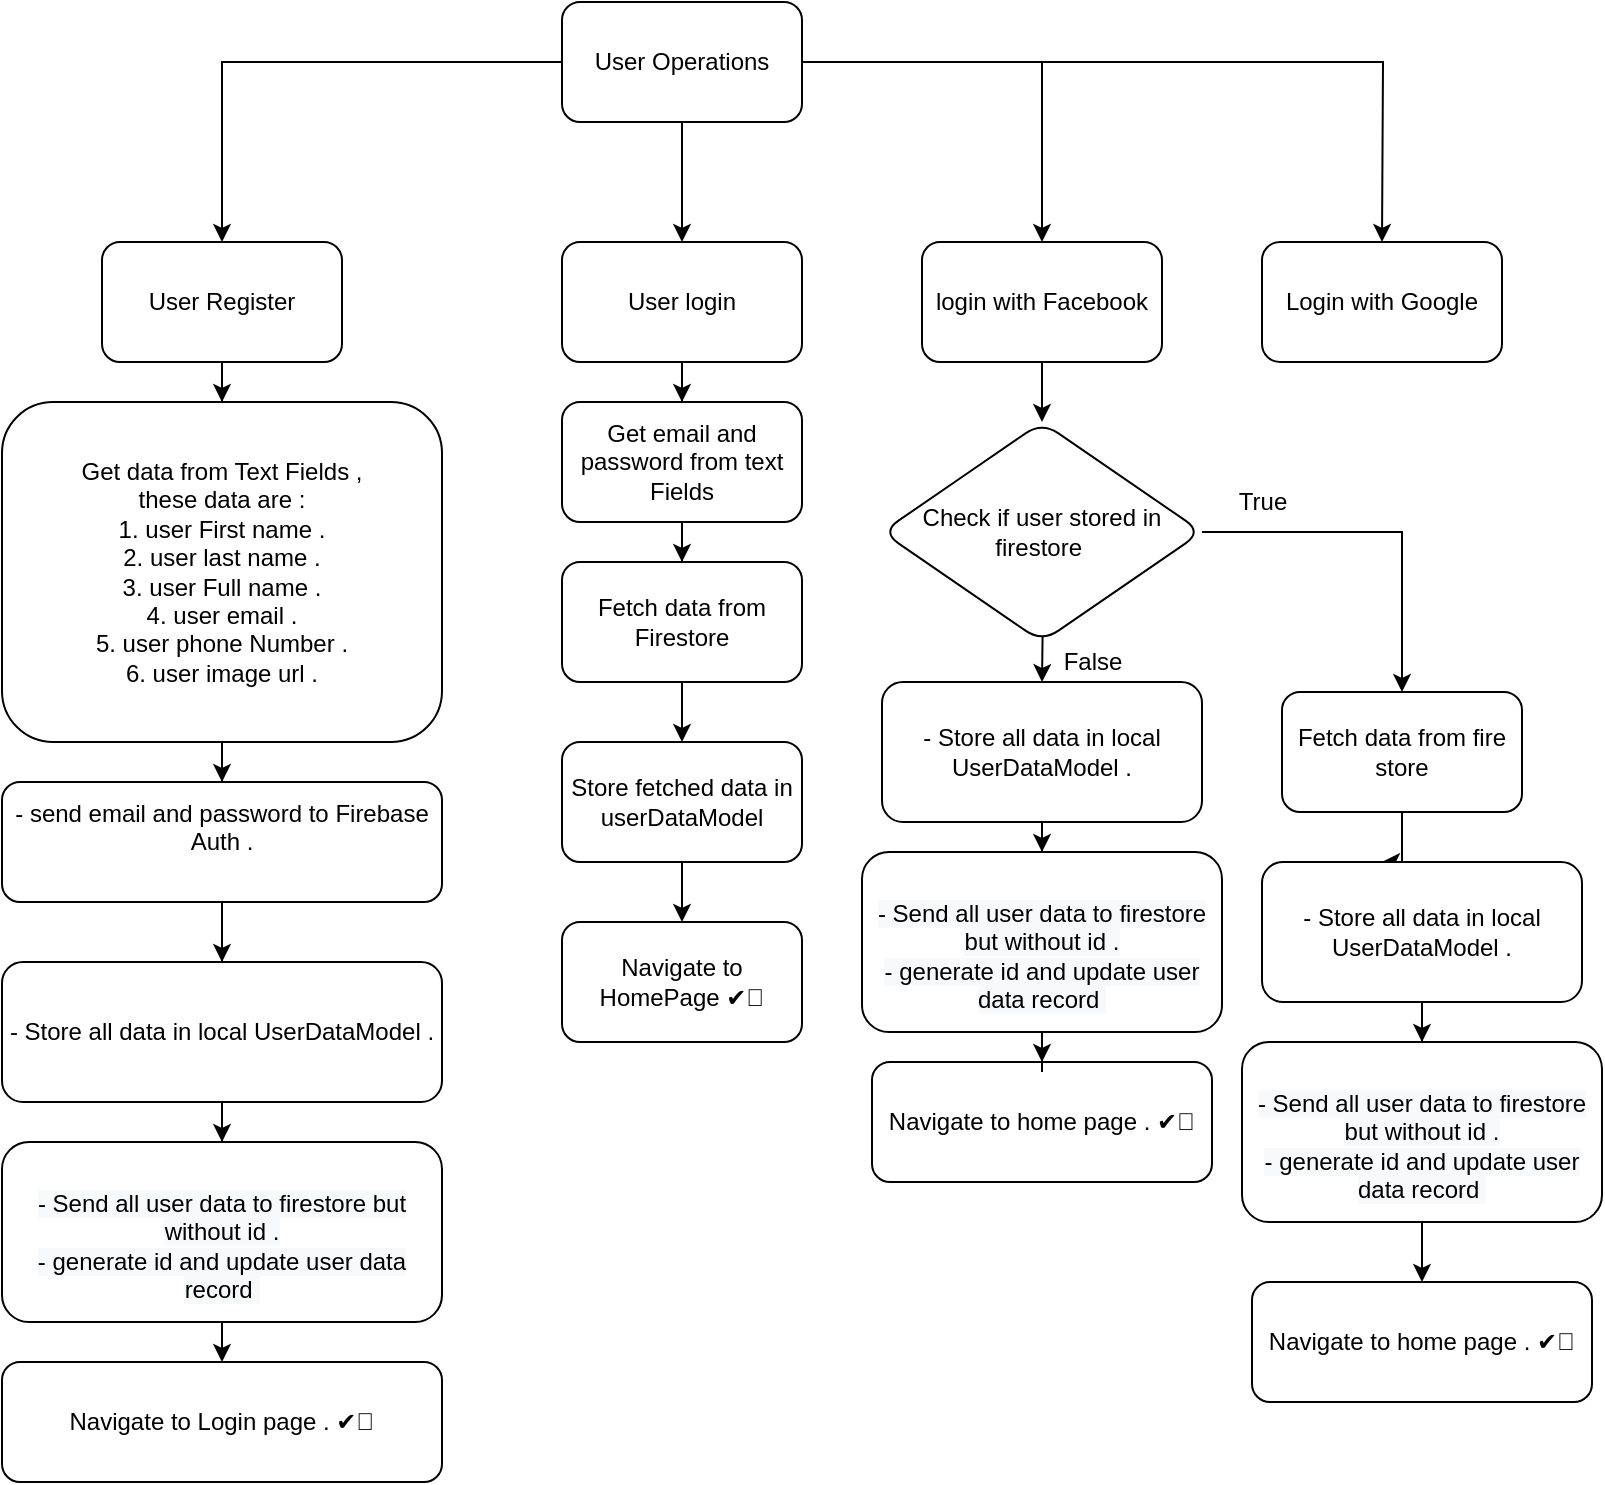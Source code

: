 <mxfile version="20.3.0" type="device"><diagram id="t0UX_mAJzsiEIfZnhK8X" name="Page-1"><mxGraphModel dx="1298" dy="811" grid="1" gridSize="10" guides="1" tooltips="1" connect="1" arrows="1" fold="1" page="1" pageScale="1" pageWidth="850" pageHeight="1100" math="0" shadow="0"><root><mxCell id="0"/><mxCell id="1" parent="0"/><mxCell id="KY7HRtRRB9bfSEFF_L_M-5" style="edgeStyle=orthogonalEdgeStyle;rounded=0;orthogonalLoop=1;jettySize=auto;html=1;entryX=0.5;entryY=0;entryDx=0;entryDy=0;" parent="1" source="KY7HRtRRB9bfSEFF_L_M-1" target="KY7HRtRRB9bfSEFF_L_M-3" edge="1"><mxGeometry relative="1" as="geometry"/></mxCell><mxCell id="KY7HRtRRB9bfSEFF_L_M-9" value="" style="edgeStyle=orthogonalEdgeStyle;rounded=0;orthogonalLoop=1;jettySize=auto;html=1;" parent="1" source="KY7HRtRRB9bfSEFF_L_M-1" target="KY7HRtRRB9bfSEFF_L_M-8" edge="1"><mxGeometry relative="1" as="geometry"/></mxCell><mxCell id="KY7HRtRRB9bfSEFF_L_M-10" style="edgeStyle=orthogonalEdgeStyle;rounded=0;orthogonalLoop=1;jettySize=auto;html=1;entryX=0.5;entryY=0;entryDx=0;entryDy=0;" parent="1" source="KY7HRtRRB9bfSEFF_L_M-1" target="KY7HRtRRB9bfSEFF_L_M-6" edge="1"><mxGeometry relative="1" as="geometry"/></mxCell><mxCell id="KY7HRtRRB9bfSEFF_L_M-11" style="edgeStyle=orthogonalEdgeStyle;rounded=0;orthogonalLoop=1;jettySize=auto;html=1;" parent="1" source="KY7HRtRRB9bfSEFF_L_M-1" edge="1"><mxGeometry relative="1" as="geometry"><mxPoint x="740" y="170" as="targetPoint"/></mxGeometry></mxCell><mxCell id="KY7HRtRRB9bfSEFF_L_M-1" value="User Operations" style="rounded=1;whiteSpace=wrap;html=1;" parent="1" vertex="1"><mxGeometry x="330" y="50" width="120" height="60" as="geometry"/></mxCell><mxCell id="KY7HRtRRB9bfSEFF_L_M-14" value="" style="edgeStyle=orthogonalEdgeStyle;rounded=0;orthogonalLoop=1;jettySize=auto;html=1;" parent="1" source="KY7HRtRRB9bfSEFF_L_M-3" target="KY7HRtRRB9bfSEFF_L_M-13" edge="1"><mxGeometry relative="1" as="geometry"/></mxCell><mxCell id="KY7HRtRRB9bfSEFF_L_M-3" value="User Register" style="rounded=1;whiteSpace=wrap;html=1;" parent="1" vertex="1"><mxGeometry x="100" y="170" width="120" height="60" as="geometry"/></mxCell><mxCell id="KY7HRtRRB9bfSEFF_L_M-24" style="edgeStyle=orthogonalEdgeStyle;rounded=0;orthogonalLoop=1;jettySize=auto;html=1;" parent="1" source="KY7HRtRRB9bfSEFF_L_M-6" target="KY7HRtRRB9bfSEFF_L_M-23" edge="1"><mxGeometry relative="1" as="geometry"/></mxCell><mxCell id="KY7HRtRRB9bfSEFF_L_M-6" value="User login" style="rounded=1;whiteSpace=wrap;html=1;" parent="1" vertex="1"><mxGeometry x="330" y="170" width="120" height="60" as="geometry"/></mxCell><mxCell id="v8W3goxl2lC3hkarYFEC-6" style="edgeStyle=orthogonalEdgeStyle;rounded=0;orthogonalLoop=1;jettySize=auto;html=1;entryX=0.5;entryY=0;entryDx=0;entryDy=0;" edge="1" parent="1" source="KY7HRtRRB9bfSEFF_L_M-8" target="v8W3goxl2lC3hkarYFEC-10"><mxGeometry relative="1" as="geometry"><mxPoint x="570" y="250" as="targetPoint"/></mxGeometry></mxCell><mxCell id="KY7HRtRRB9bfSEFF_L_M-8" value="login with Facebook" style="rounded=1;whiteSpace=wrap;html=1;" parent="1" vertex="1"><mxGeometry x="510" y="170" width="120" height="60" as="geometry"/></mxCell><mxCell id="KY7HRtRRB9bfSEFF_L_M-12" value="Login with Google" style="rounded=1;whiteSpace=wrap;html=1;" parent="1" vertex="1"><mxGeometry x="680" y="170" width="120" height="60" as="geometry"/></mxCell><mxCell id="KY7HRtRRB9bfSEFF_L_M-16" value="" style="edgeStyle=orthogonalEdgeStyle;rounded=0;orthogonalLoop=1;jettySize=auto;html=1;" parent="1" source="KY7HRtRRB9bfSEFF_L_M-13" target="KY7HRtRRB9bfSEFF_L_M-15" edge="1"><mxGeometry relative="1" as="geometry"/></mxCell><mxCell id="KY7HRtRRB9bfSEFF_L_M-20" value="" style="edgeStyle=orthogonalEdgeStyle;rounded=0;orthogonalLoop=1;jettySize=auto;html=1;" parent="1" source="KY7HRtRRB9bfSEFF_L_M-13" target="KY7HRtRRB9bfSEFF_L_M-19" edge="1"><mxGeometry relative="1" as="geometry"/></mxCell><mxCell id="KY7HRtRRB9bfSEFF_L_M-13" value="Get data from Text Fields ,&lt;br&gt;&amp;nbsp;these data are :&amp;nbsp;&lt;br&gt;1. user First name .&lt;br&gt;2. user last name .&lt;br&gt;3. user Full name .&lt;br&gt;4. user email .&lt;br&gt;5. user phone Number .&lt;br&gt;6. user image url ." style="rounded=1;whiteSpace=wrap;html=1;" parent="1" vertex="1"><mxGeometry x="50" y="250" width="220" height="170" as="geometry"/></mxCell><mxCell id="KY7HRtRRB9bfSEFF_L_M-18" value="" style="edgeStyle=orthogonalEdgeStyle;rounded=0;orthogonalLoop=1;jettySize=auto;html=1;" parent="1" source="KY7HRtRRB9bfSEFF_L_M-15" target="KY7HRtRRB9bfSEFF_L_M-17" edge="1"><mxGeometry relative="1" as="geometry"/></mxCell><mxCell id="KY7HRtRRB9bfSEFF_L_M-15" value="- send email and password to Firebase Auth .&lt;br&gt;&lt;br&gt;" style="rounded=1;whiteSpace=wrap;html=1;" parent="1" vertex="1"><mxGeometry x="50" y="440" width="220" height="60" as="geometry"/></mxCell><mxCell id="KY7HRtRRB9bfSEFF_L_M-17" value="Navigate to Login page . ✔🤍" style="rounded=1;whiteSpace=wrap;html=1;" parent="1" vertex="1"><mxGeometry x="50" y="730" width="220" height="60" as="geometry"/></mxCell><mxCell id="KY7HRtRRB9bfSEFF_L_M-22" value="" style="edgeStyle=orthogonalEdgeStyle;rounded=0;orthogonalLoop=1;jettySize=auto;html=1;" parent="1" source="KY7HRtRRB9bfSEFF_L_M-19" target="KY7HRtRRB9bfSEFF_L_M-21" edge="1"><mxGeometry relative="1" as="geometry"/></mxCell><mxCell id="KY7HRtRRB9bfSEFF_L_M-19" value="- Store all data in local UserDataModel ." style="rounded=1;whiteSpace=wrap;html=1;" parent="1" vertex="1"><mxGeometry x="50" y="530" width="220" height="70" as="geometry"/></mxCell><mxCell id="KY7HRtRRB9bfSEFF_L_M-21" value="&lt;br&gt;&lt;span style=&quot;color: rgb(0, 0, 0); font-family: Helvetica; font-size: 12px; font-style: normal; font-variant-ligatures: normal; font-variant-caps: normal; font-weight: 400; letter-spacing: normal; orphans: 2; text-align: center; text-indent: 0px; text-transform: none; widows: 2; word-spacing: 0px; -webkit-text-stroke-width: 0px; background-color: rgb(248, 249, 250); text-decoration-thickness: initial; text-decoration-style: initial; text-decoration-color: initial; float: none; display: inline !important;&quot;&gt;- Send all user data to firestore but without id .&lt;/span&gt;&lt;br style=&quot;color: rgb(0, 0, 0); font-family: Helvetica; font-size: 12px; font-style: normal; font-variant-ligatures: normal; font-variant-caps: normal; font-weight: 400; letter-spacing: normal; orphans: 2; text-align: center; text-indent: 0px; text-transform: none; widows: 2; word-spacing: 0px; -webkit-text-stroke-width: 0px; background-color: rgb(248, 249, 250); text-decoration-thickness: initial; text-decoration-style: initial; text-decoration-color: initial;&quot;&gt;&lt;span style=&quot;color: rgb(0, 0, 0); font-family: Helvetica; font-size: 12px; font-style: normal; font-variant-ligatures: normal; font-variant-caps: normal; font-weight: 400; letter-spacing: normal; orphans: 2; text-align: center; text-indent: 0px; text-transform: none; widows: 2; word-spacing: 0px; -webkit-text-stroke-width: 0px; background-color: rgb(248, 249, 250); text-decoration-thickness: initial; text-decoration-style: initial; text-decoration-color: initial; float: none; display: inline !important;&quot;&gt;- generate id and update user data record&amp;nbsp;&lt;/span&gt;" style="rounded=1;whiteSpace=wrap;html=1;" parent="1" vertex="1"><mxGeometry x="50" y="620" width="220" height="90" as="geometry"/></mxCell><mxCell id="KY7HRtRRB9bfSEFF_L_M-26" value="" style="edgeStyle=orthogonalEdgeStyle;rounded=0;orthogonalLoop=1;jettySize=auto;html=1;" parent="1" source="KY7HRtRRB9bfSEFF_L_M-23" target="KY7HRtRRB9bfSEFF_L_M-25" edge="1"><mxGeometry relative="1" as="geometry"/></mxCell><mxCell id="KY7HRtRRB9bfSEFF_L_M-23" value="Get email and password from text Fields" style="rounded=1;whiteSpace=wrap;html=1;" parent="1" vertex="1"><mxGeometry x="330" y="250" width="120" height="60" as="geometry"/></mxCell><mxCell id="KY7HRtRRB9bfSEFF_L_M-28" value="" style="edgeStyle=orthogonalEdgeStyle;rounded=0;orthogonalLoop=1;jettySize=auto;html=1;" parent="1" source="KY7HRtRRB9bfSEFF_L_M-25" target="KY7HRtRRB9bfSEFF_L_M-27" edge="1"><mxGeometry relative="1" as="geometry"/></mxCell><mxCell id="KY7HRtRRB9bfSEFF_L_M-25" value="Fetch data from Firestore" style="rounded=1;whiteSpace=wrap;html=1;" parent="1" vertex="1"><mxGeometry x="330" y="330" width="120" height="60" as="geometry"/></mxCell><mxCell id="KY7HRtRRB9bfSEFF_L_M-30" value="" style="edgeStyle=orthogonalEdgeStyle;rounded=0;orthogonalLoop=1;jettySize=auto;html=1;" parent="1" source="KY7HRtRRB9bfSEFF_L_M-27" target="KY7HRtRRB9bfSEFF_L_M-29" edge="1"><mxGeometry relative="1" as="geometry"/></mxCell><mxCell id="v8W3goxl2lC3hkarYFEC-1" style="edgeStyle=orthogonalEdgeStyle;rounded=0;orthogonalLoop=1;jettySize=auto;html=1;exitX=0.5;exitY=0;exitDx=0;exitDy=0;" edge="1" parent="1" source="KY7HRtRRB9bfSEFF_L_M-27"><mxGeometry relative="1" as="geometry"><mxPoint x="390" y="430" as="targetPoint"/></mxGeometry></mxCell><mxCell id="KY7HRtRRB9bfSEFF_L_M-27" value="Store fetched data in userDataModel" style="rounded=1;whiteSpace=wrap;html=1;" parent="1" vertex="1"><mxGeometry x="330" y="420" width="120" height="60" as="geometry"/></mxCell><mxCell id="KY7HRtRRB9bfSEFF_L_M-29" value="Navigate to HomePage ✔🤍" style="rounded=1;whiteSpace=wrap;html=1;" parent="1" vertex="1"><mxGeometry x="330" y="510" width="120" height="60" as="geometry"/></mxCell><mxCell id="v8W3goxl2lC3hkarYFEC-7" style="edgeStyle=orthogonalEdgeStyle;rounded=0;orthogonalLoop=1;jettySize=auto;html=1;" edge="1" parent="1" target="v8W3goxl2lC3hkarYFEC-4"><mxGeometry relative="1" as="geometry"><mxPoint x="570" y="310" as="sourcePoint"/></mxGeometry></mxCell><mxCell id="v8W3goxl2lC3hkarYFEC-3" value="Navigate to home page . ✔🤍" style="rounded=1;whiteSpace=wrap;html=1;" vertex="1" parent="1"><mxGeometry x="485" y="580" width="170" height="60" as="geometry"/></mxCell><mxCell id="v8W3goxl2lC3hkarYFEC-8" style="edgeStyle=orthogonalEdgeStyle;rounded=0;orthogonalLoop=1;jettySize=auto;html=1;" edge="1" parent="1" source="v8W3goxl2lC3hkarYFEC-4" target="v8W3goxl2lC3hkarYFEC-5"><mxGeometry relative="1" as="geometry"/></mxCell><mxCell id="v8W3goxl2lC3hkarYFEC-4" value="- Store all data in local UserDataModel ." style="rounded=1;whiteSpace=wrap;html=1;" vertex="1" parent="1"><mxGeometry x="490" y="390" width="160" height="70" as="geometry"/></mxCell><mxCell id="v8W3goxl2lC3hkarYFEC-9" style="edgeStyle=orthogonalEdgeStyle;rounded=0;orthogonalLoop=1;jettySize=auto;html=1;" edge="1" parent="1" source="v8W3goxl2lC3hkarYFEC-5" target="v8W3goxl2lC3hkarYFEC-3"><mxGeometry relative="1" as="geometry"/></mxCell><mxCell id="v8W3goxl2lC3hkarYFEC-5" value="&lt;br&gt;&lt;span style=&quot;color: rgb(0, 0, 0); font-family: Helvetica; font-size: 12px; font-style: normal; font-variant-ligatures: normal; font-variant-caps: normal; font-weight: 400; letter-spacing: normal; orphans: 2; text-align: center; text-indent: 0px; text-transform: none; widows: 2; word-spacing: 0px; -webkit-text-stroke-width: 0px; background-color: rgb(248, 249, 250); text-decoration-thickness: initial; text-decoration-style: initial; text-decoration-color: initial; float: none; display: inline !important;&quot;&gt;- Send all user data to firestore but without id .&lt;/span&gt;&lt;br style=&quot;color: rgb(0, 0, 0); font-family: Helvetica; font-size: 12px; font-style: normal; font-variant-ligatures: normal; font-variant-caps: normal; font-weight: 400; letter-spacing: normal; orphans: 2; text-align: center; text-indent: 0px; text-transform: none; widows: 2; word-spacing: 0px; -webkit-text-stroke-width: 0px; background-color: rgb(248, 249, 250); text-decoration-thickness: initial; text-decoration-style: initial; text-decoration-color: initial;&quot;&gt;&lt;span style=&quot;color: rgb(0, 0, 0); font-family: Helvetica; font-size: 12px; font-style: normal; font-variant-ligatures: normal; font-variant-caps: normal; font-weight: 400; letter-spacing: normal; orphans: 2; text-align: center; text-indent: 0px; text-transform: none; widows: 2; word-spacing: 0px; -webkit-text-stroke-width: 0px; background-color: rgb(248, 249, 250); text-decoration-thickness: initial; text-decoration-style: initial; text-decoration-color: initial; float: none; display: inline !important;&quot;&gt;- generate id and update user data record&amp;nbsp;&lt;/span&gt;" style="rounded=1;whiteSpace=wrap;html=1;" vertex="1" parent="1"><mxGeometry x="480" y="475" width="180" height="90" as="geometry"/></mxCell><mxCell id="v8W3goxl2lC3hkarYFEC-13" value="" style="edgeStyle=orthogonalEdgeStyle;rounded=0;orthogonalLoop=1;jettySize=auto;html=1;" edge="1" parent="1" source="v8W3goxl2lC3hkarYFEC-10" target="v8W3goxl2lC3hkarYFEC-12"><mxGeometry relative="1" as="geometry"/></mxCell><mxCell id="v8W3goxl2lC3hkarYFEC-10" value="Check if user stored in firestore&amp;nbsp;" style="rhombus;whiteSpace=wrap;html=1;rounded=1;" vertex="1" parent="1"><mxGeometry x="490" y="260" width="160" height="110" as="geometry"/></mxCell><mxCell id="v8W3goxl2lC3hkarYFEC-17" value="" style="edgeStyle=orthogonalEdgeStyle;rounded=0;orthogonalLoop=1;jettySize=auto;html=1;" edge="1" parent="1" source="v8W3goxl2lC3hkarYFEC-12"><mxGeometry relative="1" as="geometry"><mxPoint x="740" y="480" as="targetPoint"/><Array as="points"><mxPoint x="750" y="480"/></Array></mxGeometry></mxCell><mxCell id="v8W3goxl2lC3hkarYFEC-12" value="Fetch data from fire store" style="whiteSpace=wrap;html=1;rounded=1;" vertex="1" parent="1"><mxGeometry x="690" y="395" width="120" height="60" as="geometry"/></mxCell><mxCell id="v8W3goxl2lC3hkarYFEC-14" value="True" style="text;html=1;align=center;verticalAlign=middle;resizable=0;points=[];autosize=1;strokeColor=none;fillColor=none;" vertex="1" parent="1"><mxGeometry x="655" y="285" width="50" height="30" as="geometry"/></mxCell><mxCell id="v8W3goxl2lC3hkarYFEC-15" value="False" style="text;html=1;align=center;verticalAlign=middle;resizable=0;points=[];autosize=1;strokeColor=none;fillColor=none;" vertex="1" parent="1"><mxGeometry x="570" y="365" width="50" height="30" as="geometry"/></mxCell><mxCell id="v8W3goxl2lC3hkarYFEC-18" value="Navigate to home page . ✔🤍" style="rounded=1;whiteSpace=wrap;html=1;" vertex="1" parent="1"><mxGeometry x="675" y="690" width="170" height="60" as="geometry"/></mxCell><mxCell id="v8W3goxl2lC3hkarYFEC-21" style="edgeStyle=orthogonalEdgeStyle;rounded=0;orthogonalLoop=1;jettySize=auto;html=1;entryX=0.5;entryY=0;entryDx=0;entryDy=0;" edge="1" parent="1" source="v8W3goxl2lC3hkarYFEC-19" target="v8W3goxl2lC3hkarYFEC-20"><mxGeometry relative="1" as="geometry"/></mxCell><mxCell id="v8W3goxl2lC3hkarYFEC-19" value="- Store all data in local UserDataModel ." style="rounded=1;whiteSpace=wrap;html=1;" vertex="1" parent="1"><mxGeometry x="680" y="480" width="160" height="70" as="geometry"/></mxCell><mxCell id="v8W3goxl2lC3hkarYFEC-22" style="edgeStyle=orthogonalEdgeStyle;rounded=0;orthogonalLoop=1;jettySize=auto;html=1;" edge="1" parent="1" source="v8W3goxl2lC3hkarYFEC-20" target="v8W3goxl2lC3hkarYFEC-18"><mxGeometry relative="1" as="geometry"/></mxCell><mxCell id="v8W3goxl2lC3hkarYFEC-20" value="&lt;br&gt;&lt;span style=&quot;color: rgb(0, 0, 0); font-family: Helvetica; font-size: 12px; font-style: normal; font-variant-ligatures: normal; font-variant-caps: normal; font-weight: 400; letter-spacing: normal; orphans: 2; text-align: center; text-indent: 0px; text-transform: none; widows: 2; word-spacing: 0px; -webkit-text-stroke-width: 0px; background-color: rgb(248, 249, 250); text-decoration-thickness: initial; text-decoration-style: initial; text-decoration-color: initial; float: none; display: inline !important;&quot;&gt;- Send all user data to firestore but without id .&lt;/span&gt;&lt;br style=&quot;color: rgb(0, 0, 0); font-family: Helvetica; font-size: 12px; font-style: normal; font-variant-ligatures: normal; font-variant-caps: normal; font-weight: 400; letter-spacing: normal; orphans: 2; text-align: center; text-indent: 0px; text-transform: none; widows: 2; word-spacing: 0px; -webkit-text-stroke-width: 0px; background-color: rgb(248, 249, 250); text-decoration-thickness: initial; text-decoration-style: initial; text-decoration-color: initial;&quot;&gt;&lt;span style=&quot;color: rgb(0, 0, 0); font-family: Helvetica; font-size: 12px; font-style: normal; font-variant-ligatures: normal; font-variant-caps: normal; font-weight: 400; letter-spacing: normal; orphans: 2; text-align: center; text-indent: 0px; text-transform: none; widows: 2; word-spacing: 0px; -webkit-text-stroke-width: 0px; background-color: rgb(248, 249, 250); text-decoration-thickness: initial; text-decoration-style: initial; text-decoration-color: initial; float: none; display: inline !important;&quot;&gt;- generate id and update user data record&amp;nbsp;&lt;/span&gt;" style="rounded=1;whiteSpace=wrap;html=1;" vertex="1" parent="1"><mxGeometry x="670" y="570" width="180" height="90" as="geometry"/></mxCell></root></mxGraphModel></diagram></mxfile>